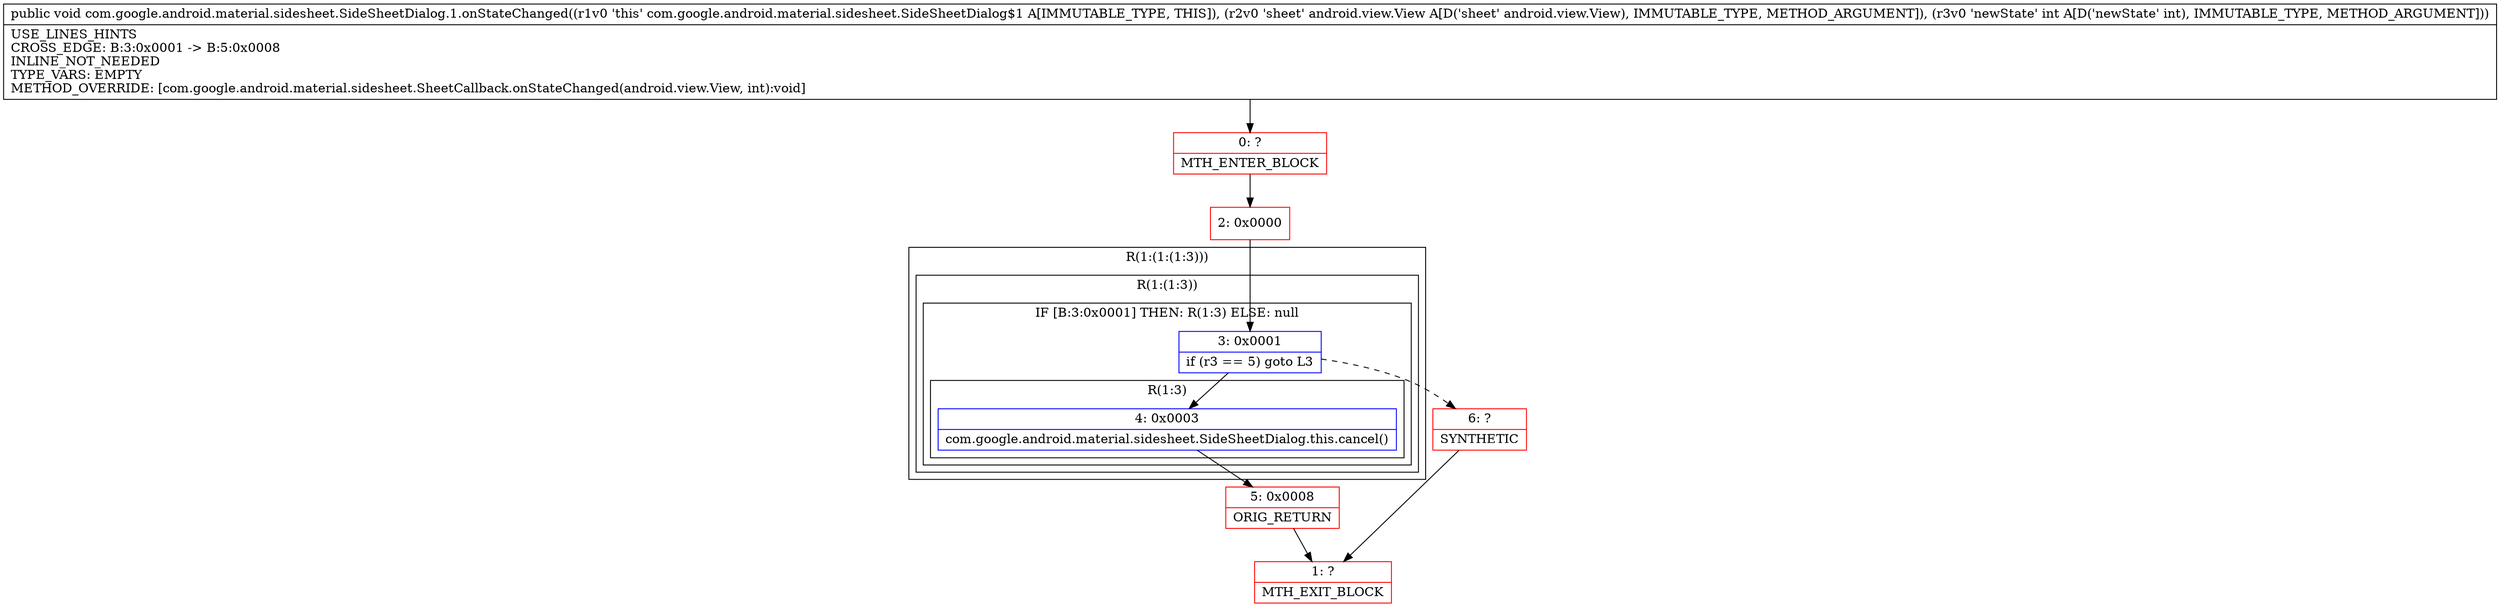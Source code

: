 digraph "CFG forcom.google.android.material.sidesheet.SideSheetDialog.1.onStateChanged(Landroid\/view\/View;I)V" {
subgraph cluster_Region_1356541977 {
label = "R(1:(1:(1:3)))";
node [shape=record,color=blue];
subgraph cluster_Region_1193500099 {
label = "R(1:(1:3))";
node [shape=record,color=blue];
subgraph cluster_IfRegion_40477217 {
label = "IF [B:3:0x0001] THEN: R(1:3) ELSE: null";
node [shape=record,color=blue];
Node_3 [shape=record,label="{3\:\ 0x0001|if (r3 == 5) goto L3\l}"];
subgraph cluster_Region_2060235120 {
label = "R(1:3)";
node [shape=record,color=blue];
Node_4 [shape=record,label="{4\:\ 0x0003|com.google.android.material.sidesheet.SideSheetDialog.this.cancel()\l}"];
}
}
}
}
Node_0 [shape=record,color=red,label="{0\:\ ?|MTH_ENTER_BLOCK\l}"];
Node_2 [shape=record,color=red,label="{2\:\ 0x0000}"];
Node_5 [shape=record,color=red,label="{5\:\ 0x0008|ORIG_RETURN\l}"];
Node_1 [shape=record,color=red,label="{1\:\ ?|MTH_EXIT_BLOCK\l}"];
Node_6 [shape=record,color=red,label="{6\:\ ?|SYNTHETIC\l}"];
MethodNode[shape=record,label="{public void com.google.android.material.sidesheet.SideSheetDialog.1.onStateChanged((r1v0 'this' com.google.android.material.sidesheet.SideSheetDialog$1 A[IMMUTABLE_TYPE, THIS]), (r2v0 'sheet' android.view.View A[D('sheet' android.view.View), IMMUTABLE_TYPE, METHOD_ARGUMENT]), (r3v0 'newState' int A[D('newState' int), IMMUTABLE_TYPE, METHOD_ARGUMENT]))  | USE_LINES_HINTS\lCROSS_EDGE: B:3:0x0001 \-\> B:5:0x0008\lINLINE_NOT_NEEDED\lTYPE_VARS: EMPTY\lMETHOD_OVERRIDE: [com.google.android.material.sidesheet.SheetCallback.onStateChanged(android.view.View, int):void]\l}"];
MethodNode -> Node_0;Node_3 -> Node_4;
Node_3 -> Node_6[style=dashed];
Node_4 -> Node_5;
Node_0 -> Node_2;
Node_2 -> Node_3;
Node_5 -> Node_1;
Node_6 -> Node_1;
}

